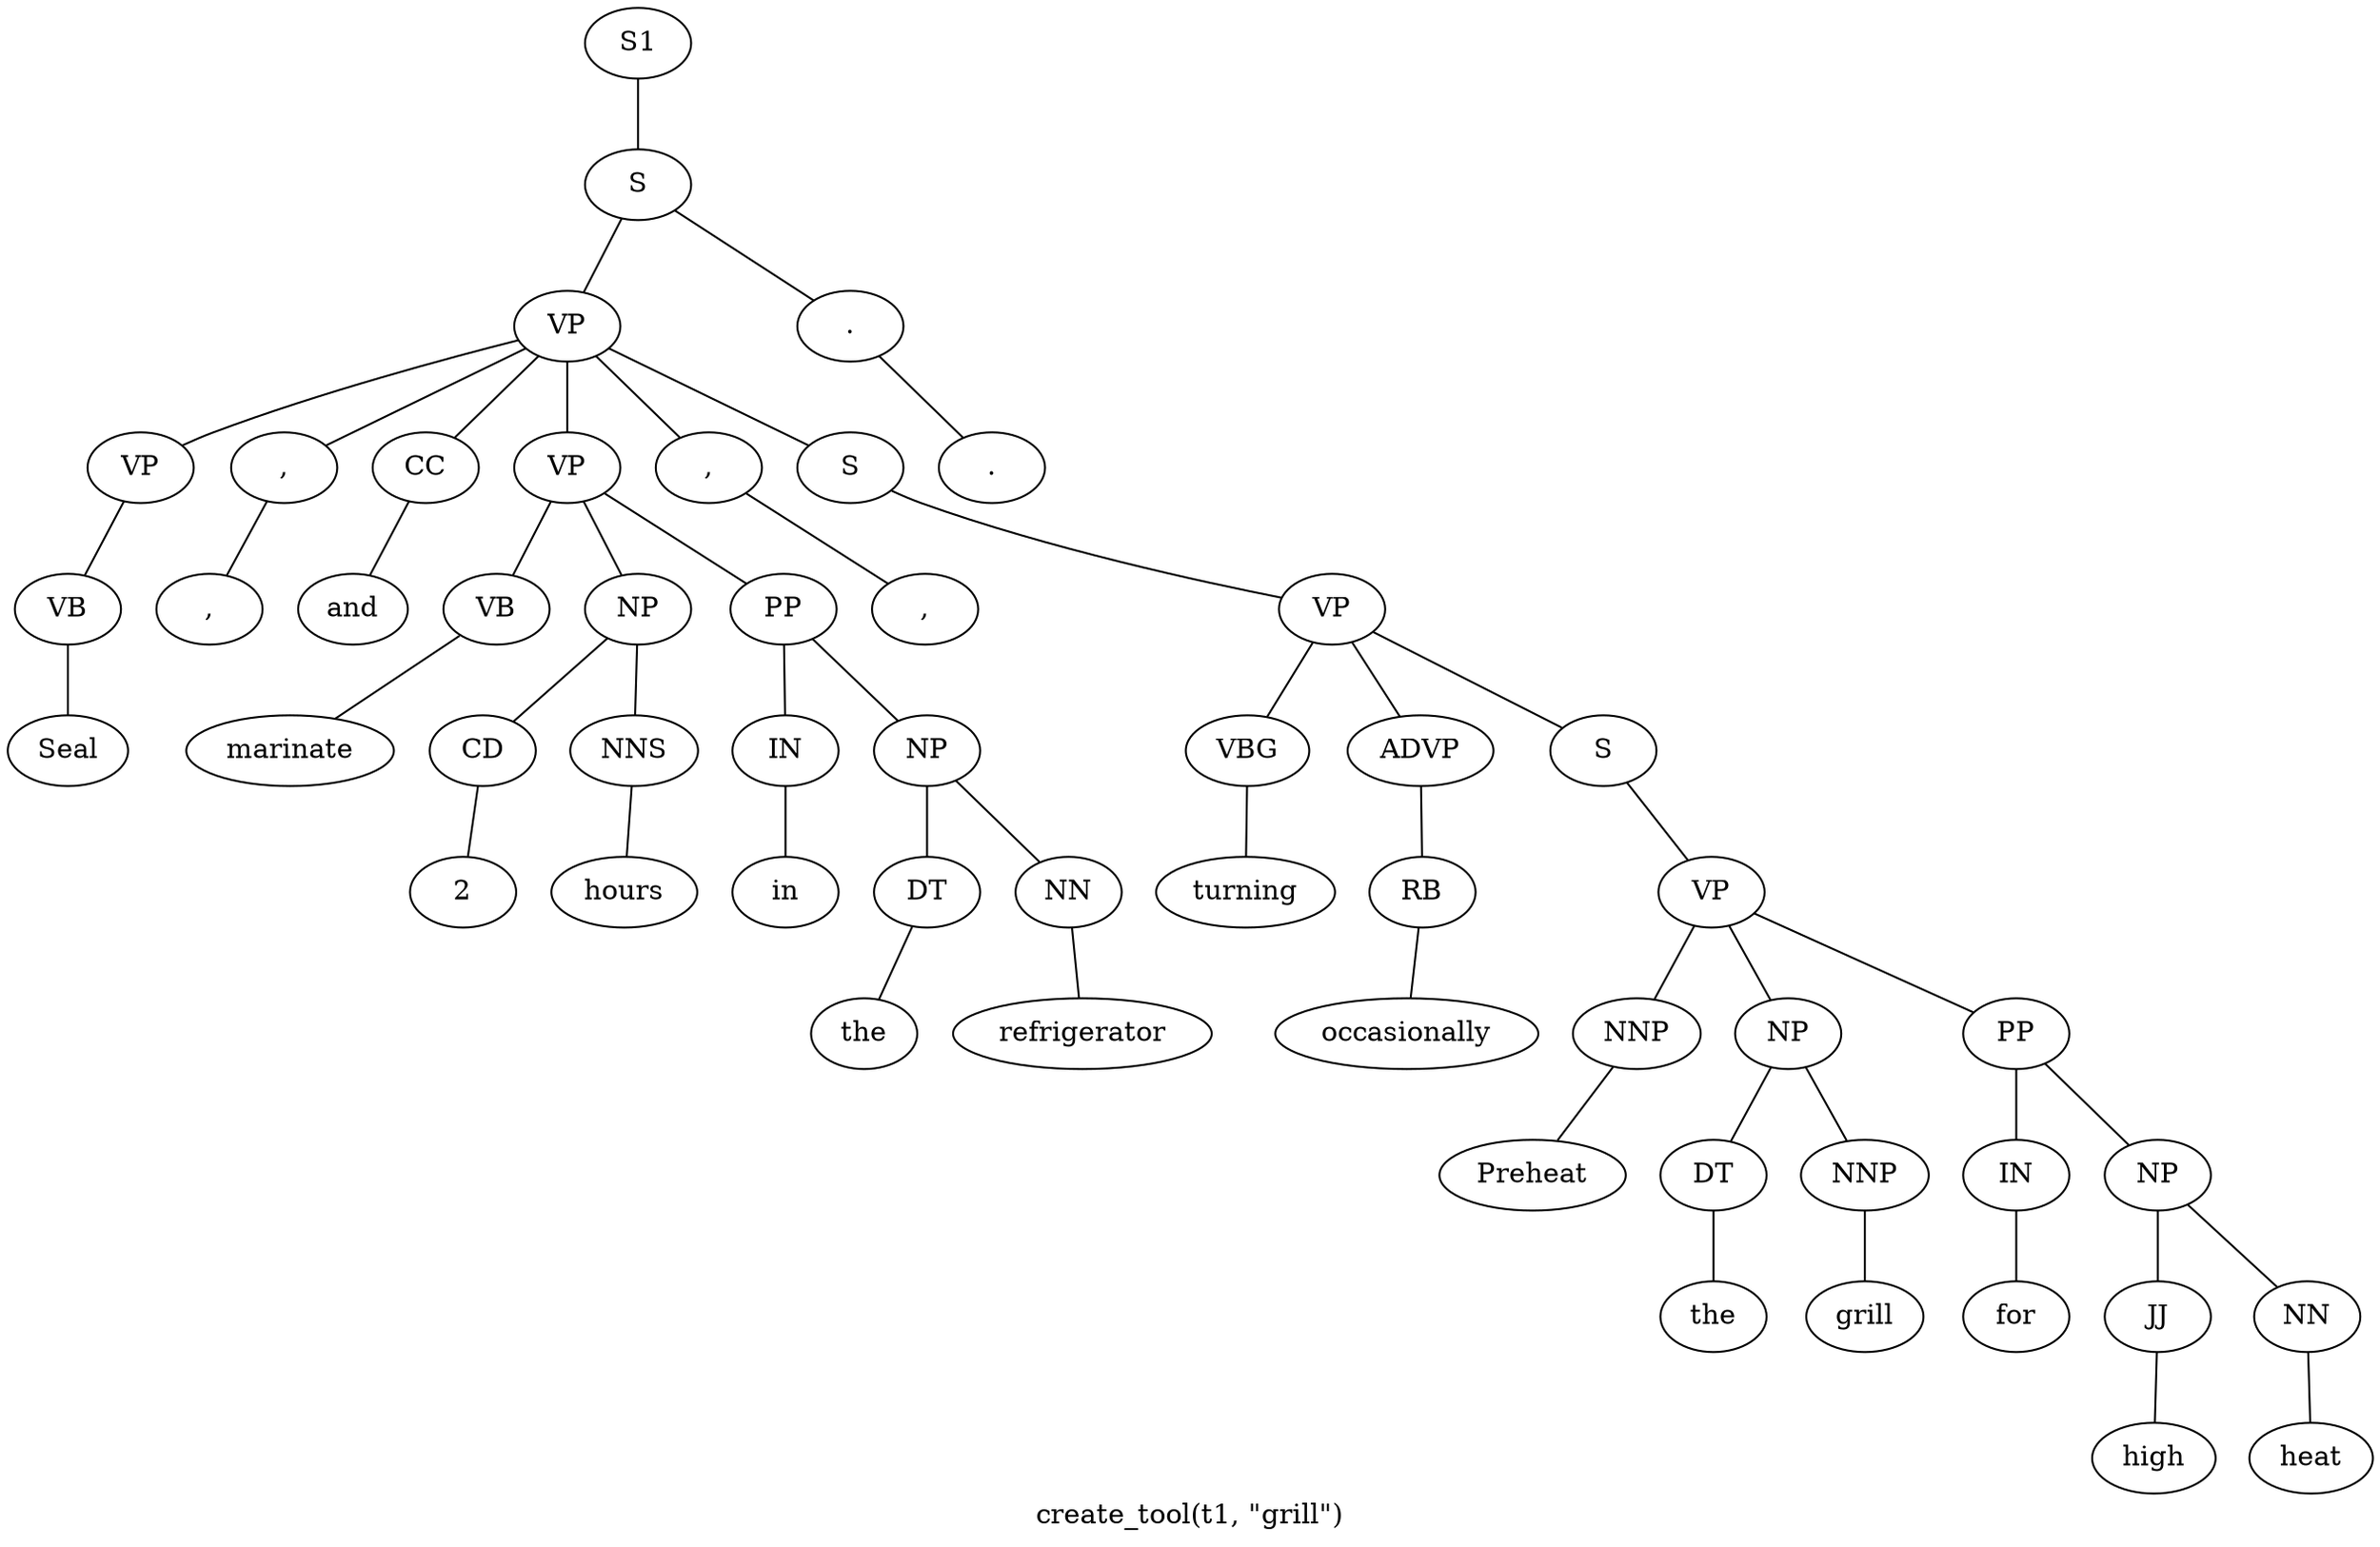 graph SyntaxGraph {
	label = "create_tool(t1, \"grill\")";
	Node0 [label="S1"];
	Node1 [label="S"];
	Node2 [label="VP"];
	Node3 [label="VP"];
	Node4 [label="VB"];
	Node5 [label="Seal"];
	Node6 [label=","];
	Node7 [label=","];
	Node8 [label="CC"];
	Node9 [label="and"];
	Node10 [label="VP"];
	Node11 [label="VB"];
	Node12 [label="marinate"];
	Node13 [label="NP"];
	Node14 [label="CD"];
	Node15 [label="2"];
	Node16 [label="NNS"];
	Node17 [label="hours"];
	Node18 [label="PP"];
	Node19 [label="IN"];
	Node20 [label="in"];
	Node21 [label="NP"];
	Node22 [label="DT"];
	Node23 [label="the"];
	Node24 [label="NN"];
	Node25 [label="refrigerator"];
	Node26 [label=","];
	Node27 [label=","];
	Node28 [label="S"];
	Node29 [label="VP"];
	Node30 [label="VBG"];
	Node31 [label="turning"];
	Node32 [label="ADVP"];
	Node33 [label="RB"];
	Node34 [label="occasionally"];
	Node35 [label="S"];
	Node36 [label="VP"];
	Node37 [label="NNP"];
	Node38 [label="Preheat"];
	Node39 [label="NP"];
	Node40 [label="DT"];
	Node41 [label="the"];
	Node42 [label="NNP"];
	Node43 [label="grill"];
	Node44 [label="PP"];
	Node45 [label="IN"];
	Node46 [label="for"];
	Node47 [label="NP"];
	Node48 [label="JJ"];
	Node49 [label="high"];
	Node50 [label="NN"];
	Node51 [label="heat"];
	Node52 [label="."];
	Node53 [label="."];

	Node0 -- Node1;
	Node1 -- Node2;
	Node1 -- Node52;
	Node2 -- Node3;
	Node2 -- Node6;
	Node2 -- Node8;
	Node2 -- Node10;
	Node2 -- Node26;
	Node2 -- Node28;
	Node3 -- Node4;
	Node4 -- Node5;
	Node6 -- Node7;
	Node8 -- Node9;
	Node10 -- Node11;
	Node10 -- Node13;
	Node10 -- Node18;
	Node11 -- Node12;
	Node13 -- Node14;
	Node13 -- Node16;
	Node14 -- Node15;
	Node16 -- Node17;
	Node18 -- Node19;
	Node18 -- Node21;
	Node19 -- Node20;
	Node21 -- Node22;
	Node21 -- Node24;
	Node22 -- Node23;
	Node24 -- Node25;
	Node26 -- Node27;
	Node28 -- Node29;
	Node29 -- Node30;
	Node29 -- Node32;
	Node29 -- Node35;
	Node30 -- Node31;
	Node32 -- Node33;
	Node33 -- Node34;
	Node35 -- Node36;
	Node36 -- Node37;
	Node36 -- Node39;
	Node36 -- Node44;
	Node37 -- Node38;
	Node39 -- Node40;
	Node39 -- Node42;
	Node40 -- Node41;
	Node42 -- Node43;
	Node44 -- Node45;
	Node44 -- Node47;
	Node45 -- Node46;
	Node47 -- Node48;
	Node47 -- Node50;
	Node48 -- Node49;
	Node50 -- Node51;
	Node52 -- Node53;
}